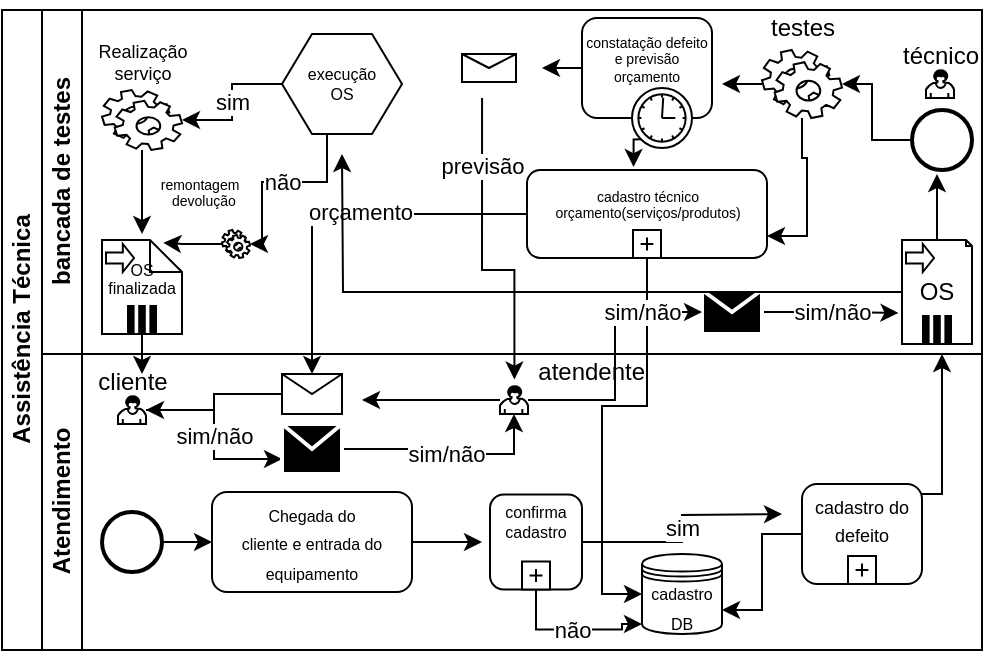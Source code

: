 <mxfile version="13.10.2"><diagram id="ixM8OrUjlAHzGAQX_R4n" name="Page-1"><mxGraphModel dx="599" dy="306" grid="1" gridSize="10" guides="1" tooltips="1" connect="1" arrows="1" fold="1" page="1" pageScale="1" pageWidth="827" pageHeight="1169" math="0" shadow="0"><root><mxCell id="0"/><mxCell id="1" parent="0"/><mxCell id="8B-z0K9RIRDC_7KQgAj4-9" value="Assistência Técnica" style="swimlane;html=1;childLayout=stackLayout;resizeParent=1;resizeParentMax=0;horizontal=0;startSize=20;horizontalStack=0;" vertex="1" parent="1"><mxGeometry x="170" y="108" width="490" height="320" as="geometry"/></mxCell><mxCell id="8B-z0K9RIRDC_7KQgAj4-11" value="&lt;div&gt;bancada de testes&lt;/div&gt;" style="swimlane;html=1;startSize=20;horizontal=0;" vertex="1" parent="8B-z0K9RIRDC_7KQgAj4-9"><mxGeometry x="20" width="470" height="172" as="geometry"/></mxCell><mxCell id="8B-z0K9RIRDC_7KQgAj4-51" style="edgeStyle=orthogonalEdgeStyle;rounded=0;orthogonalLoop=1;jettySize=auto;html=1;exitX=0;exitY=0.5;exitDx=0;exitDy=0;exitPerimeter=0;" edge="1" parent="8B-z0K9RIRDC_7KQgAj4-11" source="8B-z0K9RIRDC_7KQgAj4-37" target="8B-z0K9RIRDC_7KQgAj4-46"><mxGeometry relative="1" as="geometry"/></mxCell><mxCell id="8B-z0K9RIRDC_7KQgAj4-37" value="" style="strokeWidth=2;html=1;shape=mxgraph.flowchart.start_2;whiteSpace=wrap;" vertex="1" parent="8B-z0K9RIRDC_7KQgAj4-11"><mxGeometry x="435" y="50" width="30" height="30" as="geometry"/></mxCell><mxCell id="8B-z0K9RIRDC_7KQgAj4-39" value="&lt;div&gt;técnico&lt;/div&gt;&lt;div&gt;&lt;br&gt;&lt;/div&gt;&lt;div&gt;&lt;br&gt;&lt;/div&gt;" style="shape=mxgraph.bpmn.user_task;html=1;outlineConnect=0;" vertex="1" parent="8B-z0K9RIRDC_7KQgAj4-11"><mxGeometry x="442" y="30" width="14" height="14" as="geometry"/></mxCell><mxCell id="8B-z0K9RIRDC_7KQgAj4-41" value="&lt;div style=&quot;font-size: 7px&quot;&gt;&lt;font style=&quot;font-size: 7px&quot;&gt;&lt;br&gt;&lt;/font&gt;&lt;/div&gt;&lt;div style=&quot;font-size: 7px&quot;&gt;&lt;font style=&quot;font-size: 7px&quot;&gt;&lt;br&gt;&lt;/font&gt;&lt;/div&gt;&lt;div style=&quot;font-size: 7px&quot;&gt;&lt;font style=&quot;font-size: 7px&quot;&gt;constatação defeito e previsão &lt;br&gt;&lt;/font&gt;&lt;/div&gt;&lt;div style=&quot;font-size: 7px&quot;&gt;&lt;font style=&quot;font-size: 7px&quot;&gt;orçamento&lt;/font&gt;&lt;/div&gt;&lt;div style=&quot;font-size: 7px&quot;&gt;&lt;font style=&quot;font-size: 7px&quot;&gt;&lt;br&gt;&lt;/font&gt;&lt;/div&gt;&lt;div style=&quot;font-size: 7px&quot;&gt;&lt;font style=&quot;font-size: 7px&quot;&gt;&lt;br&gt;&lt;/font&gt;&lt;/div&gt;&lt;div style=&quot;font-size: 7px&quot;&gt;&lt;font style=&quot;font-size: 7px&quot;&gt;&lt;br&gt;&lt;/font&gt;&lt;/div&gt;" style="html=1;whiteSpace=wrap;rounded=1;dropTarget=0;" vertex="1" parent="8B-z0K9RIRDC_7KQgAj4-11"><mxGeometry x="270" y="4" width="65" height="50" as="geometry"/></mxCell><mxCell id="8B-z0K9RIRDC_7KQgAj4-42" value="" style="shape=mxgraph.bpmn.timer_start;perimeter=ellipsePerimeter;html=1;verticalLabelPosition=bottom;verticalAlign=top;outlineConnect=0;" vertex="1" parent="8B-z0K9RIRDC_7KQgAj4-41"><mxGeometry x="1" y="1" width="30" height="30" relative="1" as="geometry"><mxPoint x="-40" y="-15" as="offset"/></mxGeometry></mxCell><mxCell id="8B-z0K9RIRDC_7KQgAj4-58" style="edgeStyle=orthogonalEdgeStyle;rounded=0;orthogonalLoop=1;jettySize=auto;html=1;exitX=0.145;exitY=0.855;exitDx=0;exitDy=0;exitPerimeter=0;entryX=0.444;entryY=-0.034;entryDx=0;entryDy=0;entryPerimeter=0;" edge="1" parent="8B-z0K9RIRDC_7KQgAj4-41" source="8B-z0K9RIRDC_7KQgAj4-42" target="8B-z0K9RIRDC_7KQgAj4-55"><mxGeometry relative="1" as="geometry"/></mxCell><mxCell id="8B-z0K9RIRDC_7KQgAj4-57" style="edgeStyle=orthogonalEdgeStyle;rounded=0;orthogonalLoop=1;jettySize=auto;html=1;entryX=1;entryY=0.75;entryDx=0;entryDy=0;" edge="1" parent="8B-z0K9RIRDC_7KQgAj4-11" source="8B-z0K9RIRDC_7KQgAj4-46" target="8B-z0K9RIRDC_7KQgAj4-55"><mxGeometry relative="1" as="geometry"/></mxCell><mxCell id="8B-z0K9RIRDC_7KQgAj4-46" value="&lt;div&gt;testes&lt;/div&gt;&lt;div&gt;&lt;br&gt;&lt;/div&gt;&lt;div&gt;&lt;br&gt;&lt;/div&gt;&lt;div&gt;&lt;br&gt;&lt;/div&gt;&lt;div&gt;&lt;br&gt;&lt;/div&gt;" style="shape=mxgraph.bpmn.service_task;html=1;outlineConnect=0;" vertex="1" parent="8B-z0K9RIRDC_7KQgAj4-11"><mxGeometry x="360" y="20" width="40" height="34" as="geometry"/></mxCell><mxCell id="8B-z0K9RIRDC_7KQgAj4-55" value="&lt;div style=&quot;font-size: 7px&quot;&gt;&lt;font style=&quot;font-size: 7px&quot;&gt;cadastro técnico&lt;/font&gt;&lt;/div&gt;&lt;div style=&quot;font-size: 7px&quot;&gt;&lt;font style=&quot;font-size: 7px&quot;&gt;orçamento(serviços/produtos)&lt;/font&gt;&lt;/div&gt;&lt;div style=&quot;font-size: 7px&quot;&gt;&lt;font style=&quot;font-size: 7px&quot;&gt;&lt;/font&gt;&lt;br&gt;&lt;/div&gt;" style="html=1;whiteSpace=wrap;rounded=1;dropTarget=0;" vertex="1" parent="8B-z0K9RIRDC_7KQgAj4-11"><mxGeometry x="242.5" y="80" width="120" height="44" as="geometry"/></mxCell><mxCell id="8B-z0K9RIRDC_7KQgAj4-56" value="" style="html=1;shape=plus;outlineConnect=0;" vertex="1" parent="8B-z0K9RIRDC_7KQgAj4-55"><mxGeometry x="0.5" y="1" width="14" height="14" relative="1" as="geometry"><mxPoint x="-7" y="-14" as="offset"/></mxGeometry></mxCell><mxCell id="8B-z0K9RIRDC_7KQgAj4-68" value="" style="shape=message;whiteSpace=wrap;html=1;outlineConnect=0;" vertex="1" parent="8B-z0K9RIRDC_7KQgAj4-11"><mxGeometry x="210" y="22" width="27" height="14" as="geometry"/></mxCell><mxCell id="8B-z0K9RIRDC_7KQgAj4-75" value="&lt;div style=&quot;font-size: 9px&quot;&gt;&lt;font style=&quot;font-size: 9px&quot;&gt;Realização&lt;/font&gt;&lt;/div&gt;&lt;div style=&quot;font-size: 9px&quot;&gt;&lt;font style=&quot;font-size: 9px&quot;&gt;serviço&lt;/font&gt;&lt;/div&gt;&lt;div&gt;&lt;br&gt;&lt;/div&gt;&lt;div&gt;&lt;br&gt;&lt;/div&gt;&lt;div&gt;&lt;br&gt;&lt;/div&gt;&lt;div&gt;&lt;br&gt;&lt;/div&gt;" style="shape=mxgraph.bpmn.service_task;html=1;outlineConnect=0;" vertex="1" parent="8B-z0K9RIRDC_7KQgAj4-11"><mxGeometry x="30" y="40" width="40" height="30" as="geometry"/></mxCell><mxCell id="8B-z0K9RIRDC_7KQgAj4-76" value="OS" style="shape=note;whiteSpace=wrap;size=3;html=1;dropTarget=0;" vertex="1" parent="8B-z0K9RIRDC_7KQgAj4-11"><mxGeometry x="430" y="115" width="35" height="52" as="geometry"/></mxCell><mxCell id="8B-z0K9RIRDC_7KQgAj4-77" value="" style="html=1;shape=singleArrow;arrowWidth=0.4;arrowSize=0.4;outlineConnect=0;" vertex="1" parent="8B-z0K9RIRDC_7KQgAj4-76"><mxGeometry width="14" height="14" relative="1" as="geometry"><mxPoint x="2" y="2" as="offset"/></mxGeometry></mxCell><mxCell id="8B-z0K9RIRDC_7KQgAj4-78" value="" style="html=1;whiteSpace=wrap;shape=parallelMarker;outlineConnect=0;" vertex="1" parent="8B-z0K9RIRDC_7KQgAj4-76"><mxGeometry x="0.5" y="1" width="14" height="14" relative="1" as="geometry"><mxPoint x="-7" y="-14" as="offset"/></mxGeometry></mxCell><mxCell id="8B-z0K9RIRDC_7KQgAj4-88" value="&lt;div style=&quot;font-size: 8px&quot;&gt;OS finalizada&lt;/div&gt;&lt;div style=&quot;font-size: 7px&quot;&gt;&lt;br&gt;&lt;/div&gt;" style="shape=note;whiteSpace=wrap;size=16;html=1;dropTarget=0;" vertex="1" parent="8B-z0K9RIRDC_7KQgAj4-11"><mxGeometry x="30" y="115" width="40" height="47" as="geometry"/></mxCell><mxCell id="8B-z0K9RIRDC_7KQgAj4-89" value="" style="html=1;shape=singleArrow;arrowWidth=0.4;arrowSize=0.4;outlineConnect=0;" vertex="1" parent="8B-z0K9RIRDC_7KQgAj4-88"><mxGeometry width="14" height="14" relative="1" as="geometry"><mxPoint x="2" y="2" as="offset"/></mxGeometry></mxCell><mxCell id="8B-z0K9RIRDC_7KQgAj4-90" value="" style="html=1;whiteSpace=wrap;shape=parallelMarker;outlineConnect=0;" vertex="1" parent="8B-z0K9RIRDC_7KQgAj4-88"><mxGeometry x="0.5" y="1" width="14" height="14" relative="1" as="geometry"><mxPoint x="-7" y="-14" as="offset"/></mxGeometry></mxCell><mxCell id="8B-z0K9RIRDC_7KQgAj4-104" value="sim/não" style="edgeStyle=orthogonalEdgeStyle;rounded=0;orthogonalLoop=1;jettySize=auto;html=1;entryX=-0.05;entryY=0.702;entryDx=0;entryDy=0;entryPerimeter=0;" edge="1" parent="8B-z0K9RIRDC_7KQgAj4-11" source="8B-z0K9RIRDC_7KQgAj4-97" target="8B-z0K9RIRDC_7KQgAj4-76"><mxGeometry relative="1" as="geometry"/></mxCell><mxCell id="8B-z0K9RIRDC_7KQgAj4-97" value="" style="shape=message;whiteSpace=wrap;html=1;outlineConnect=0;fillColor=#000000;strokeColor=#ffffff;strokeWidth=2;" vertex="1" parent="8B-z0K9RIRDC_7KQgAj4-11"><mxGeometry x="330" y="140" width="30" height="22" as="geometry"/></mxCell><mxCell id="8B-z0K9RIRDC_7KQgAj4-109" value="sim" style="edgeStyle=orthogonalEdgeStyle;rounded=0;orthogonalLoop=1;jettySize=auto;html=1;exitX=0;exitY=0.5;exitDx=0;exitDy=0;" edge="1" parent="8B-z0K9RIRDC_7KQgAj4-11" source="8B-z0K9RIRDC_7KQgAj4-106" target="8B-z0K9RIRDC_7KQgAj4-75"><mxGeometry relative="1" as="geometry"/></mxCell><mxCell id="8B-z0K9RIRDC_7KQgAj4-106" value="&lt;div style=&quot;font-size: 8px&quot;&gt;&lt;font style=&quot;font-size: 8px&quot;&gt;execução&lt;br&gt;&lt;/font&gt;&lt;/div&gt;&lt;div style=&quot;font-size: 8px&quot;&gt;&lt;font style=&quot;font-size: 8px&quot;&gt;OS&lt;/font&gt; &lt;/div&gt;" style="shape=hexagon;html=1;whiteSpace=wrap;perimeter=hexagonPerimeter;rounded=0;" vertex="1" parent="8B-z0K9RIRDC_7KQgAj4-11"><mxGeometry x="120" y="12" width="60" height="50" as="geometry"/></mxCell><mxCell id="8B-z0K9RIRDC_7KQgAj4-117" style="edgeStyle=orthogonalEdgeStyle;rounded=0;orthogonalLoop=1;jettySize=auto;html=1;entryX=0.766;entryY=0.029;entryDx=0;entryDy=0;entryPerimeter=0;" edge="1" parent="8B-z0K9RIRDC_7KQgAj4-11" source="8B-z0K9RIRDC_7KQgAj4-113" target="8B-z0K9RIRDC_7KQgAj4-88"><mxGeometry relative="1" as="geometry"/></mxCell><mxCell id="8B-z0K9RIRDC_7KQgAj4-113" value="&lt;div style=&quot;font-size: 7px&quot;&gt;&lt;font style=&quot;font-size: 7px&quot;&gt;remontagem &amp;nbsp; &amp;nbsp; &amp;nbsp; &amp;nbsp; &amp;nbsp; &amp;nbsp; &amp;nbsp;&amp;nbsp; &amp;nbsp;&amp;nbsp;&amp;nbsp; &lt;br&gt;&lt;/font&gt;&lt;/div&gt;&lt;div style=&quot;font-size: 7px&quot;&gt;&lt;font style=&quot;font-size: 7px&quot;&gt;devolução&amp;nbsp;&amp;nbsp;&amp;nbsp;&amp;nbsp; &amp;nbsp; &amp;nbsp; &amp;nbsp;&amp;nbsp; &amp;nbsp;&amp;nbsp;&amp;nbsp;&amp;nbsp;&amp;nbsp; &lt;br&gt;&lt;/font&gt;&lt;/div&gt;&lt;div style=&quot;font-size: 7px&quot;&gt;&lt;font style=&quot;font-size: 7px&quot;&gt;&lt;br&gt;&lt;/font&gt;&lt;/div&gt;&lt;div style=&quot;font-size: 7px&quot;&gt;&lt;font style=&quot;font-size: 7px&quot;&gt;&lt;br&gt;&lt;/font&gt;&lt;/div&gt;&lt;div style=&quot;font-size: 7px&quot;&gt;&lt;font style=&quot;font-size: 7px&quot;&gt;&lt;br&gt;&lt;/font&gt;&lt;/div&gt;&lt;div style=&quot;font-size: 7px&quot;&gt;&lt;font style=&quot;font-size: 7px&quot;&gt;&lt;br&gt;&lt;/font&gt;&lt;/div&gt;&lt;div style=&quot;font-size: 7px&quot;&gt;&lt;font style=&quot;font-size: 7px&quot;&gt;&lt;br&gt;&lt;/font&gt;&lt;/div&gt;&lt;div style=&quot;font-size: 7px&quot;&gt;&lt;font style=&quot;font-size: 7px&quot;&gt;&lt;/font&gt;&lt;br&gt;&lt;/div&gt;" style="shape=mxgraph.bpmn.service_task;html=1;outlineConnect=0;" vertex="1" parent="8B-z0K9RIRDC_7KQgAj4-11"><mxGeometry x="90" y="110" width="14" height="14" as="geometry"/></mxCell><mxCell id="8B-z0K9RIRDC_7KQgAj4-110" value="não" style="edgeStyle=orthogonalEdgeStyle;rounded=0;orthogonalLoop=1;jettySize=auto;html=1;exitX=0.375;exitY=1;exitDx=0;exitDy=0;" edge="1" parent="8B-z0K9RIRDC_7KQgAj4-11" source="8B-z0K9RIRDC_7KQgAj4-106" target="8B-z0K9RIRDC_7KQgAj4-113"><mxGeometry relative="1" as="geometry"><mxPoint x="100" y="82.0" as="targetPoint"/><Array as="points"><mxPoint x="143" y="86"/><mxPoint x="110" y="86"/><mxPoint x="110" y="117"/></Array></mxGeometry></mxCell><mxCell id="8B-z0K9RIRDC_7KQgAj4-12" value="&lt;div&gt;Atendimento&lt;/div&gt;" style="swimlane;html=1;startSize=20;horizontal=0;" vertex="1" parent="8B-z0K9RIRDC_7KQgAj4-9"><mxGeometry x="20" y="172" width="470" height="148" as="geometry"/></mxCell><mxCell id="8B-z0K9RIRDC_7KQgAj4-15" style="edgeStyle=orthogonalEdgeStyle;rounded=0;orthogonalLoop=1;jettySize=auto;html=1;exitX=1;exitY=0.5;exitDx=0;exitDy=0;exitPerimeter=0;entryX=0;entryY=0.5;entryDx=0;entryDy=0;" edge="1" parent="8B-z0K9RIRDC_7KQgAj4-12" source="8B-z0K9RIRDC_7KQgAj4-13" target="8B-z0K9RIRDC_7KQgAj4-14"><mxGeometry relative="1" as="geometry"/></mxCell><mxCell id="8B-z0K9RIRDC_7KQgAj4-13" value="" style="strokeWidth=2;html=1;shape=mxgraph.flowchart.start_2;whiteSpace=wrap;" vertex="1" parent="8B-z0K9RIRDC_7KQgAj4-12"><mxGeometry x="30" y="79" width="30" height="30" as="geometry"/></mxCell><mxCell id="8B-z0K9RIRDC_7KQgAj4-14" value="&lt;div&gt;&lt;font style=&quot;font-size: 8px&quot;&gt;Chegada do &lt;br&gt;&lt;/font&gt;&lt;/div&gt;&lt;div&gt;&lt;font style=&quot;font-size: 8px&quot;&gt;cliente e entrada do equipamento&lt;/font&gt;&lt;/div&gt;" style="shape=ext;rounded=1;html=1;whiteSpace=wrap;" vertex="1" parent="8B-z0K9RIRDC_7KQgAj4-12"><mxGeometry x="85" y="69" width="100" height="50" as="geometry"/></mxCell><mxCell id="8B-z0K9RIRDC_7KQgAj4-16" value="&lt;font style=&quot;font-size: 8px&quot;&gt;cadastro DB&lt;/font&gt;" style="shape=datastore;whiteSpace=wrap;html=1;" vertex="1" parent="8B-z0K9RIRDC_7KQgAj4-12"><mxGeometry x="300" y="100" width="40" height="40" as="geometry"/></mxCell><mxCell id="8B-z0K9RIRDC_7KQgAj4-26" value="não" style="edgeStyle=orthogonalEdgeStyle;rounded=0;orthogonalLoop=1;jettySize=auto;html=1;exitX=0.5;exitY=1;exitDx=0;exitDy=0;entryX=0;entryY=0.875;entryDx=0;entryDy=0;entryPerimeter=0;" edge="1" parent="8B-z0K9RIRDC_7KQgAj4-12" source="8B-z0K9RIRDC_7KQgAj4-17" target="8B-z0K9RIRDC_7KQgAj4-16"><mxGeometry relative="1" as="geometry"/></mxCell><mxCell id="8B-z0K9RIRDC_7KQgAj4-17" value="&lt;div style=&quot;font-size: 8px&quot;&gt;confirma cadastro&lt;/div&gt;&lt;div style=&quot;font-size: 8px&quot;&gt;&lt;br&gt;&lt;/div&gt;&lt;div style=&quot;font-size: 8px&quot;&gt;&lt;br&gt;&lt;/div&gt;" style="html=1;whiteSpace=wrap;rounded=1;dropTarget=0;" vertex="1" parent="8B-z0K9RIRDC_7KQgAj4-12"><mxGeometry x="224" y="70.25" width="46" height="47.5" as="geometry"/></mxCell><mxCell id="8B-z0K9RIRDC_7KQgAj4-18" value="" style="html=1;shape=plus;outlineConnect=0;" vertex="1" parent="8B-z0K9RIRDC_7KQgAj4-17"><mxGeometry x="0.5" y="1" width="14" height="14" relative="1" as="geometry"><mxPoint x="-7" y="-14" as="offset"/></mxGeometry></mxCell><mxCell id="8B-z0K9RIRDC_7KQgAj4-35" style="edgeStyle=orthogonalEdgeStyle;rounded=0;orthogonalLoop=1;jettySize=auto;html=1;entryX=1;entryY=0.7;entryDx=0;entryDy=0;" edge="1" parent="8B-z0K9RIRDC_7KQgAj4-12" source="8B-z0K9RIRDC_7KQgAj4-31" target="8B-z0K9RIRDC_7KQgAj4-16"><mxGeometry relative="1" as="geometry"/></mxCell><mxCell id="8B-z0K9RIRDC_7KQgAj4-31" value="&lt;div&gt;&lt;font style=&quot;font-size: 9px&quot;&gt;cadastro do defeito&lt;/font&gt;&lt;/div&gt;&lt;div&gt;&lt;font style=&quot;font-size: 9px&quot;&gt;&lt;br&gt;&lt;/font&gt;&lt;/div&gt;" style="html=1;whiteSpace=wrap;rounded=1;dropTarget=0;" vertex="1" parent="8B-z0K9RIRDC_7KQgAj4-12"><mxGeometry x="380" y="65" width="60" height="50" as="geometry"/></mxCell><mxCell id="8B-z0K9RIRDC_7KQgAj4-32" value="" style="html=1;shape=plus;outlineConnect=0;" vertex="1" parent="8B-z0K9RIRDC_7KQgAj4-31"><mxGeometry x="0.5" y="1" width="14" height="14" relative="1" as="geometry"><mxPoint x="-7" y="-14" as="offset"/></mxGeometry></mxCell><mxCell id="8B-z0K9RIRDC_7KQgAj4-94" value="sim/não" style="edgeStyle=orthogonalEdgeStyle;rounded=0;orthogonalLoop=1;jettySize=auto;html=1;entryX=0;entryY=0.7;entryDx=0;entryDy=0;" edge="1" parent="8B-z0K9RIRDC_7KQgAj4-12" source="8B-z0K9RIRDC_7KQgAj4-36" target="8B-z0K9RIRDC_7KQgAj4-93"><mxGeometry relative="1" as="geometry"/></mxCell><mxCell id="8B-z0K9RIRDC_7KQgAj4-36" value="&lt;div&gt;cliente&lt;/div&gt;&lt;div&gt;&lt;br&gt;&lt;/div&gt;&lt;div&gt;&lt;br&gt;&lt;/div&gt;" style="shape=mxgraph.bpmn.user_task;html=1;outlineConnect=0;" vertex="1" parent="8B-z0K9RIRDC_7KQgAj4-12"><mxGeometry x="38" y="21" width="14" height="14" as="geometry"/></mxCell><mxCell id="8B-z0K9RIRDC_7KQgAj4-60" value="&lt;div&gt;&amp;nbsp;&amp;nbsp;&amp;nbsp;&amp;nbsp;&amp;nbsp;&amp;nbsp;&amp;nbsp;&amp;nbsp;&amp;nbsp;&amp;nbsp;&amp;nbsp;&amp;nbsp;&amp;nbsp;&amp;nbsp;&amp;nbsp;&amp;nbsp;&amp;nbsp;&amp;nbsp;&amp;nbsp;&amp;nbsp;&amp;nbsp;&amp;nbsp; atendente&lt;/div&gt;&lt;div&gt;&lt;br&gt;&lt;/div&gt;&lt;div&gt;&lt;br&gt;&lt;/div&gt;" style="shape=mxgraph.bpmn.user_task;html=1;outlineConnect=0;" vertex="1" parent="8B-z0K9RIRDC_7KQgAj4-12"><mxGeometry x="229" y="16" width="14" height="14" as="geometry"/></mxCell><mxCell id="8B-z0K9RIRDC_7KQgAj4-69" value="" style="shape=message;whiteSpace=wrap;html=1;outlineConnect=0;" vertex="1" parent="8B-z0K9RIRDC_7KQgAj4-12"><mxGeometry x="120" y="10" width="30" height="20" as="geometry"/></mxCell><mxCell id="8B-z0K9RIRDC_7KQgAj4-95" value="sim/não" style="edgeStyle=orthogonalEdgeStyle;rounded=0;orthogonalLoop=1;jettySize=auto;html=1;" edge="1" parent="8B-z0K9RIRDC_7KQgAj4-12" source="8B-z0K9RIRDC_7KQgAj4-93" target="8B-z0K9RIRDC_7KQgAj4-60"><mxGeometry relative="1" as="geometry"/></mxCell><mxCell id="8B-z0K9RIRDC_7KQgAj4-93" value="" style="shape=message;whiteSpace=wrap;html=1;outlineConnect=0;fillColor=#000000;strokeColor=#ffffff;strokeWidth=2;" vertex="1" parent="8B-z0K9RIRDC_7KQgAj4-12"><mxGeometry x="120" y="35" width="30" height="25" as="geometry"/></mxCell><mxCell id="8B-z0K9RIRDC_7KQgAj4-86" style="edgeStyle=orthogonalEdgeStyle;rounded=0;orthogonalLoop=1;jettySize=auto;html=1;" edge="1" parent="8B-z0K9RIRDC_7KQgAj4-12" source="8B-z0K9RIRDC_7KQgAj4-69" target="8B-z0K9RIRDC_7KQgAj4-36"><mxGeometry relative="1" as="geometry"><mxPoint x="70" y="20" as="targetPoint"/></mxGeometry></mxCell><mxCell id="8B-z0K9RIRDC_7KQgAj4-62" style="edgeStyle=orthogonalEdgeStyle;rounded=0;orthogonalLoop=1;jettySize=auto;html=1;entryX=0;entryY=0.5;entryDx=0;entryDy=0;" edge="1" parent="8B-z0K9RIRDC_7KQgAj4-9" source="8B-z0K9RIRDC_7KQgAj4-55" target="8B-z0K9RIRDC_7KQgAj4-16"><mxGeometry relative="1" as="geometry"/></mxCell><mxCell id="8B-z0K9RIRDC_7KQgAj4-66" value="previsão" style="edgeStyle=orthogonalEdgeStyle;rounded=0;orthogonalLoop=1;jettySize=auto;html=1;entryX=0.515;entryY=-0.232;entryDx=0;entryDy=0;entryPerimeter=0;" edge="1" parent="8B-z0K9RIRDC_7KQgAj4-9" target="8B-z0K9RIRDC_7KQgAj4-60"><mxGeometry x="-0.563" relative="1" as="geometry"><mxPoint x="250" y="130" as="targetPoint"/><mxPoint x="240.034" y="44" as="sourcePoint"/><Array as="points"><mxPoint x="240" y="130"/><mxPoint x="257" y="130"/></Array><mxPoint as="offset"/></mxGeometry></mxCell><mxCell id="8B-z0K9RIRDC_7KQgAj4-73" style="edgeStyle=orthogonalEdgeStyle;rounded=0;orthogonalLoop=1;jettySize=auto;html=1;entryX=0.5;entryY=0;entryDx=0;entryDy=0;" edge="1" parent="8B-z0K9RIRDC_7KQgAj4-9" source="8B-z0K9RIRDC_7KQgAj4-55" target="8B-z0K9RIRDC_7KQgAj4-69"><mxGeometry relative="1" as="geometry"><mxPoint x="160" y="142" as="targetPoint"/></mxGeometry></mxCell><mxCell id="8B-z0K9RIRDC_7KQgAj4-74" value="orçamento " style="edgeLabel;html=1;align=center;verticalAlign=middle;resizable=0;points=[];" vertex="1" connectable="0" parent="8B-z0K9RIRDC_7KQgAj4-73"><mxGeometry x="-0.11" y="-1" relative="1" as="geometry"><mxPoint as="offset"/></mxGeometry></mxCell><mxCell id="8B-z0K9RIRDC_7KQgAj4-99" value="sim/não" style="edgeStyle=orthogonalEdgeStyle;rounded=0;orthogonalLoop=1;jettySize=auto;html=1;entryX=0;entryY=0.5;entryDx=0;entryDy=0;" edge="1" parent="8B-z0K9RIRDC_7KQgAj4-9" source="8B-z0K9RIRDC_7KQgAj4-60" target="8B-z0K9RIRDC_7KQgAj4-97"><mxGeometry x="0.542" relative="1" as="geometry"><mxPoint as="offset"/></mxGeometry></mxCell><mxCell id="8B-z0K9RIRDC_7KQgAj4-38" style="edgeStyle=orthogonalEdgeStyle;rounded=0;orthogonalLoop=1;jettySize=auto;html=1;" edge="1" parent="1" source="8B-z0K9RIRDC_7KQgAj4-31"><mxGeometry relative="1" as="geometry"><mxPoint x="640" y="280" as="targetPoint"/><Array as="points"><mxPoint x="640" y="350"/></Array></mxGeometry></mxCell><mxCell id="8B-z0K9RIRDC_7KQgAj4-83" style="edgeStyle=orthogonalEdgeStyle;rounded=0;orthogonalLoop=1;jettySize=auto;html=1;" edge="1" parent="1" source="8B-z0K9RIRDC_7KQgAj4-76"><mxGeometry relative="1" as="geometry"><mxPoint x="637.5" y="190.0" as="targetPoint"/></mxGeometry></mxCell><mxCell id="8B-z0K9RIRDC_7KQgAj4-84" style="edgeStyle=orthogonalEdgeStyle;rounded=0;orthogonalLoop=1;jettySize=auto;html=1;" edge="1" parent="1" source="8B-z0K9RIRDC_7KQgAj4-14"><mxGeometry relative="1" as="geometry"><mxPoint x="410" y="374" as="targetPoint"/></mxGeometry></mxCell><mxCell id="8B-z0K9RIRDC_7KQgAj4-85" style="edgeStyle=orthogonalEdgeStyle;rounded=0;orthogonalLoop=1;jettySize=auto;html=1;" edge="1" parent="1" source="8B-z0K9RIRDC_7KQgAj4-60"><mxGeometry relative="1" as="geometry"><mxPoint x="350" y="303" as="targetPoint"/></mxGeometry></mxCell><mxCell id="8B-z0K9RIRDC_7KQgAj4-87" value="sim" style="edgeStyle=orthogonalEdgeStyle;rounded=0;orthogonalLoop=1;jettySize=auto;html=1;" edge="1" parent="1" source="8B-z0K9RIRDC_7KQgAj4-17"><mxGeometry relative="1" as="geometry"><mxPoint x="560" y="360" as="targetPoint"/></mxGeometry></mxCell><mxCell id="8B-z0K9RIRDC_7KQgAj4-101" style="edgeStyle=orthogonalEdgeStyle;rounded=0;orthogonalLoop=1;jettySize=auto;html=1;" edge="1" parent="1" source="8B-z0K9RIRDC_7KQgAj4-41"><mxGeometry relative="1" as="geometry"><mxPoint x="440" y="137.0" as="targetPoint"/></mxGeometry></mxCell><mxCell id="8B-z0K9RIRDC_7KQgAj4-102" style="edgeStyle=orthogonalEdgeStyle;rounded=0;orthogonalLoop=1;jettySize=auto;html=1;" edge="1" parent="1" source="8B-z0K9RIRDC_7KQgAj4-46"><mxGeometry relative="1" as="geometry"><mxPoint x="530" y="145.0" as="targetPoint"/></mxGeometry></mxCell><mxCell id="8B-z0K9RIRDC_7KQgAj4-107" style="edgeStyle=orthogonalEdgeStyle;rounded=0;orthogonalLoop=1;jettySize=auto;html=1;" edge="1" parent="1" source="8B-z0K9RIRDC_7KQgAj4-76"><mxGeometry relative="1" as="geometry"><mxPoint x="340" y="180.0" as="targetPoint"/></mxGeometry></mxCell><mxCell id="8B-z0K9RIRDC_7KQgAj4-111" style="edgeStyle=orthogonalEdgeStyle;rounded=0;orthogonalLoop=1;jettySize=auto;html=1;" edge="1" parent="1" source="8B-z0K9RIRDC_7KQgAj4-75"><mxGeometry relative="1" as="geometry"><mxPoint x="240" y="220" as="targetPoint"/></mxGeometry></mxCell><mxCell id="8B-z0K9RIRDC_7KQgAj4-112" style="edgeStyle=orthogonalEdgeStyle;rounded=0;orthogonalLoop=1;jettySize=auto;html=1;" edge="1" parent="1" source="8B-z0K9RIRDC_7KQgAj4-88"><mxGeometry relative="1" as="geometry"><mxPoint x="240" y="290" as="targetPoint"/></mxGeometry></mxCell></root></mxGraphModel></diagram></mxfile>